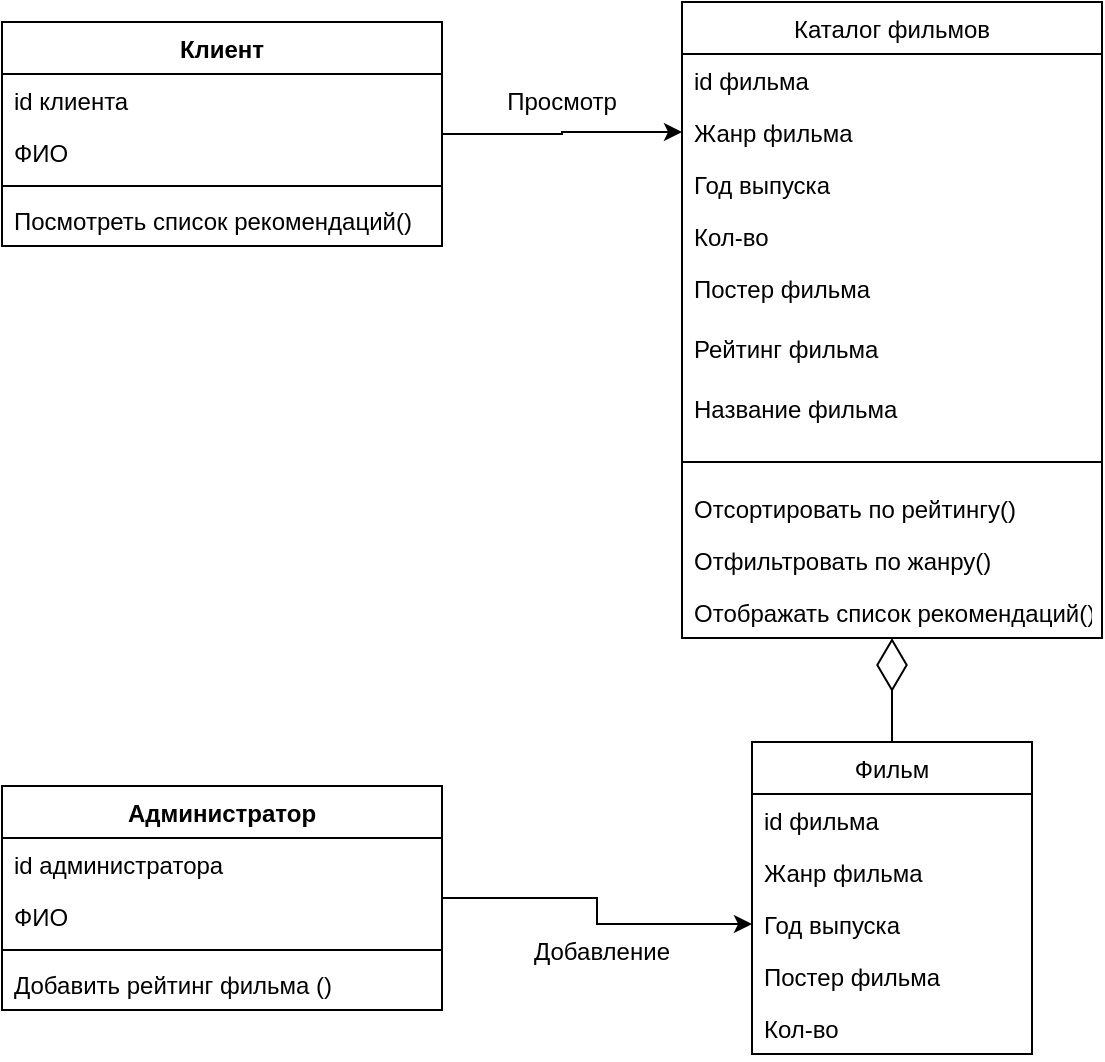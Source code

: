 <mxfile version="12.8.2" type="device"><diagram id="C5RBs43oDa-KdzZeNtuy" name="Page-1"><mxGraphModel dx="1038" dy="548" grid="1" gridSize="10" guides="1" tooltips="1" connect="1" arrows="1" fold="1" page="1" pageScale="1" pageWidth="827" pageHeight="1169" math="0" shadow="0"><root><mxCell id="WIyWlLk6GJQsqaUBKTNV-0"/><mxCell id="WIyWlLk6GJQsqaUBKTNV-1" parent="WIyWlLk6GJQsqaUBKTNV-0"/><mxCell id="zkfFHV4jXpPFQw0GAbJ--17" value="Каталог фильмов" style="swimlane;fontStyle=0;align=center;verticalAlign=top;childLayout=stackLayout;horizontal=1;startSize=26;horizontalStack=0;resizeParent=1;resizeLast=0;collapsible=1;marginBottom=0;rounded=0;shadow=0;strokeWidth=1;" parent="WIyWlLk6GJQsqaUBKTNV-1" vertex="1"><mxGeometry x="500" y="120" width="210" height="318" as="geometry"><mxRectangle x="550" y="140" width="160" height="26" as="alternateBounds"/></mxGeometry></mxCell><mxCell id="zkfFHV4jXpPFQw0GAbJ--18" value="id фильма" style="text;align=left;verticalAlign=top;spacingLeft=4;spacingRight=4;overflow=hidden;rotatable=0;points=[[0,0.5],[1,0.5]];portConstraint=eastwest;" parent="zkfFHV4jXpPFQw0GAbJ--17" vertex="1"><mxGeometry y="26" width="210" height="26" as="geometry"/></mxCell><mxCell id="zkfFHV4jXpPFQw0GAbJ--19" value="Жанр фильма" style="text;align=left;verticalAlign=top;spacingLeft=4;spacingRight=4;overflow=hidden;rotatable=0;points=[[0,0.5],[1,0.5]];portConstraint=eastwest;rounded=0;shadow=0;html=0;" parent="zkfFHV4jXpPFQw0GAbJ--17" vertex="1"><mxGeometry y="52" width="210" height="26" as="geometry"/></mxCell><mxCell id="zkfFHV4jXpPFQw0GAbJ--20" value="Год выпуска" style="text;align=left;verticalAlign=top;spacingLeft=4;spacingRight=4;overflow=hidden;rotatable=0;points=[[0,0.5],[1,0.5]];portConstraint=eastwest;rounded=0;shadow=0;html=0;" parent="zkfFHV4jXpPFQw0GAbJ--17" vertex="1"><mxGeometry y="78" width="210" height="26" as="geometry"/></mxCell><mxCell id="zkfFHV4jXpPFQw0GAbJ--21" value="Кол-во" style="text;align=left;verticalAlign=top;spacingLeft=4;spacingRight=4;overflow=hidden;rotatable=0;points=[[0,0.5],[1,0.5]];portConstraint=eastwest;rounded=0;shadow=0;html=0;" parent="zkfFHV4jXpPFQw0GAbJ--17" vertex="1"><mxGeometry y="104" width="210" height="26" as="geometry"/></mxCell><mxCell id="zkfFHV4jXpPFQw0GAbJ--22" value="Постер фильма" style="text;align=left;verticalAlign=top;spacingLeft=4;spacingRight=4;overflow=hidden;rotatable=0;points=[[0,0.5],[1,0.5]];portConstraint=eastwest;rounded=0;shadow=0;html=0;" parent="zkfFHV4jXpPFQw0GAbJ--17" vertex="1"><mxGeometry y="130" width="210" height="30" as="geometry"/></mxCell><mxCell id="LNAyOft6ROl4m4wOxSTB-0" value="Рейтинг фильма" style="text;align=left;verticalAlign=top;spacingLeft=4;spacingRight=4;overflow=hidden;rotatable=0;points=[[0,0.5],[1,0.5]];portConstraint=eastwest;rounded=0;shadow=0;html=0;" vertex="1" parent="zkfFHV4jXpPFQw0GAbJ--17"><mxGeometry y="160" width="210" height="30" as="geometry"/></mxCell><mxCell id="LNAyOft6ROl4m4wOxSTB-6" value="Название фильма" style="text;align=left;verticalAlign=top;spacingLeft=4;spacingRight=4;overflow=hidden;rotatable=0;points=[[0,0.5],[1,0.5]];portConstraint=eastwest;rounded=0;shadow=0;html=0;" vertex="1" parent="zkfFHV4jXpPFQw0GAbJ--17"><mxGeometry y="190" width="210" height="30" as="geometry"/></mxCell><mxCell id="zkfFHV4jXpPFQw0GAbJ--23" value="" style="line;html=1;strokeWidth=1;align=left;verticalAlign=middle;spacingTop=-1;spacingLeft=3;spacingRight=3;rotatable=0;labelPosition=right;points=[];portConstraint=eastwest;" parent="zkfFHV4jXpPFQw0GAbJ--17" vertex="1"><mxGeometry y="220" width="210" height="20" as="geometry"/></mxCell><mxCell id="zkfFHV4jXpPFQw0GAbJ--24" value="Отсортировать по рейтингу()" style="text;align=left;verticalAlign=top;spacingLeft=4;spacingRight=4;overflow=hidden;rotatable=0;points=[[0,0.5],[1,0.5]];portConstraint=eastwest;" parent="zkfFHV4jXpPFQw0GAbJ--17" vertex="1"><mxGeometry y="240" width="210" height="26" as="geometry"/></mxCell><mxCell id="zkfFHV4jXpPFQw0GAbJ--25" value="Отфильтровать по жанру()" style="text;align=left;verticalAlign=top;spacingLeft=4;spacingRight=4;overflow=hidden;rotatable=0;points=[[0,0.5],[1,0.5]];portConstraint=eastwest;" parent="zkfFHV4jXpPFQw0GAbJ--17" vertex="1"><mxGeometry y="266" width="210" height="26" as="geometry"/></mxCell><mxCell id="LNAyOft6ROl4m4wOxSTB-9" value="Отображать список рекомендаций()" style="text;align=left;verticalAlign=top;spacingLeft=4;spacingRight=4;overflow=hidden;rotatable=0;points=[[0,0.5],[1,0.5]];portConstraint=eastwest;" vertex="1" parent="zkfFHV4jXpPFQw0GAbJ--17"><mxGeometry y="292" width="210" height="26" as="geometry"/></mxCell><mxCell id="LNAyOft6ROl4m4wOxSTB-1" value="" style="endArrow=diamondThin;endFill=0;endSize=24;html=1;entryX=0.5;entryY=1;entryDx=0;entryDy=0;exitX=0.5;exitY=0;exitDx=0;exitDy=0;" edge="1" parent="WIyWlLk6GJQsqaUBKTNV-1" source="LNAyOft6ROl4m4wOxSTB-2" target="zkfFHV4jXpPFQw0GAbJ--17"><mxGeometry width="160" relative="1" as="geometry"><mxPoint x="594" y="490" as="sourcePoint"/><mxPoint x="490" y="280" as="targetPoint"/></mxGeometry></mxCell><mxCell id="LNAyOft6ROl4m4wOxSTB-2" value="Фильм" style="swimlane;fontStyle=0;childLayout=stackLayout;horizontal=1;startSize=26;fillColor=none;horizontalStack=0;resizeParent=1;resizeParentMax=0;resizeLast=0;collapsible=1;marginBottom=0;" vertex="1" parent="WIyWlLk6GJQsqaUBKTNV-1"><mxGeometry x="535" y="490" width="140" height="156" as="geometry"/></mxCell><mxCell id="LNAyOft6ROl4m4wOxSTB-3" value="id фильма" style="text;strokeColor=none;fillColor=none;align=left;verticalAlign=top;spacingLeft=4;spacingRight=4;overflow=hidden;rotatable=0;points=[[0,0.5],[1,0.5]];portConstraint=eastwest;" vertex="1" parent="LNAyOft6ROl4m4wOxSTB-2"><mxGeometry y="26" width="140" height="26" as="geometry"/></mxCell><mxCell id="LNAyOft6ROl4m4wOxSTB-4" value="Жанр фильма" style="text;strokeColor=none;fillColor=none;align=left;verticalAlign=top;spacingLeft=4;spacingRight=4;overflow=hidden;rotatable=0;points=[[0,0.5],[1,0.5]];portConstraint=eastwest;" vertex="1" parent="LNAyOft6ROl4m4wOxSTB-2"><mxGeometry y="52" width="140" height="26" as="geometry"/></mxCell><mxCell id="LNAyOft6ROl4m4wOxSTB-5" value="Год выпуска " style="text;strokeColor=none;fillColor=none;align=left;verticalAlign=top;spacingLeft=4;spacingRight=4;overflow=hidden;rotatable=0;points=[[0,0.5],[1,0.5]];portConstraint=eastwest;" vertex="1" parent="LNAyOft6ROl4m4wOxSTB-2"><mxGeometry y="78" width="140" height="26" as="geometry"/></mxCell><mxCell id="LNAyOft6ROl4m4wOxSTB-8" value="Постер фильма" style="text;strokeColor=none;fillColor=none;align=left;verticalAlign=top;spacingLeft=4;spacingRight=4;overflow=hidden;rotatable=0;points=[[0,0.5],[1,0.5]];portConstraint=eastwest;" vertex="1" parent="LNAyOft6ROl4m4wOxSTB-2"><mxGeometry y="104" width="140" height="26" as="geometry"/></mxCell><mxCell id="LNAyOft6ROl4m4wOxSTB-7" value="Кол-во" style="text;strokeColor=none;fillColor=none;align=left;verticalAlign=top;spacingLeft=4;spacingRight=4;overflow=hidden;rotatable=0;points=[[0,0.5],[1,0.5]];portConstraint=eastwest;" vertex="1" parent="LNAyOft6ROl4m4wOxSTB-2"><mxGeometry y="130" width="140" height="26" as="geometry"/></mxCell><mxCell id="LNAyOft6ROl4m4wOxSTB-15" style="edgeStyle=orthogonalEdgeStyle;rounded=0;orthogonalLoop=1;jettySize=auto;html=1;entryX=0;entryY=0.5;entryDx=0;entryDy=0;" edge="1" parent="WIyWlLk6GJQsqaUBKTNV-1" source="LNAyOft6ROl4m4wOxSTB-10" target="zkfFHV4jXpPFQw0GAbJ--19"><mxGeometry relative="1" as="geometry"/></mxCell><mxCell id="LNAyOft6ROl4m4wOxSTB-10" value="Клиент" style="swimlane;fontStyle=1;align=center;verticalAlign=top;childLayout=stackLayout;horizontal=1;startSize=26;horizontalStack=0;resizeParent=1;resizeParentMax=0;resizeLast=0;collapsible=1;marginBottom=0;" vertex="1" parent="WIyWlLk6GJQsqaUBKTNV-1"><mxGeometry x="160" y="130" width="220" height="112" as="geometry"/></mxCell><mxCell id="LNAyOft6ROl4m4wOxSTB-14" value="id клиента" style="text;strokeColor=none;fillColor=none;align=left;verticalAlign=top;spacingLeft=4;spacingRight=4;overflow=hidden;rotatable=0;points=[[0,0.5],[1,0.5]];portConstraint=eastwest;" vertex="1" parent="LNAyOft6ROl4m4wOxSTB-10"><mxGeometry y="26" width="220" height="26" as="geometry"/></mxCell><mxCell id="LNAyOft6ROl4m4wOxSTB-11" value="ФИО" style="text;strokeColor=none;fillColor=none;align=left;verticalAlign=top;spacingLeft=4;spacingRight=4;overflow=hidden;rotatable=0;points=[[0,0.5],[1,0.5]];portConstraint=eastwest;" vertex="1" parent="LNAyOft6ROl4m4wOxSTB-10"><mxGeometry y="52" width="220" height="26" as="geometry"/></mxCell><mxCell id="LNAyOft6ROl4m4wOxSTB-12" value="" style="line;strokeWidth=1;fillColor=none;align=left;verticalAlign=middle;spacingTop=-1;spacingLeft=3;spacingRight=3;rotatable=0;labelPosition=right;points=[];portConstraint=eastwest;" vertex="1" parent="LNAyOft6ROl4m4wOxSTB-10"><mxGeometry y="78" width="220" height="8" as="geometry"/></mxCell><mxCell id="LNAyOft6ROl4m4wOxSTB-13" value="Посмотреть список рекомендаций()" style="text;strokeColor=none;fillColor=none;align=left;verticalAlign=top;spacingLeft=4;spacingRight=4;overflow=hidden;rotatable=0;points=[[0,0.5],[1,0.5]];portConstraint=eastwest;" vertex="1" parent="LNAyOft6ROl4m4wOxSTB-10"><mxGeometry y="86" width="220" height="26" as="geometry"/></mxCell><mxCell id="LNAyOft6ROl4m4wOxSTB-16" value="Просмотр" style="text;html=1;strokeColor=none;fillColor=none;align=center;verticalAlign=middle;whiteSpace=wrap;rounded=0;" vertex="1" parent="WIyWlLk6GJQsqaUBKTNV-1"><mxGeometry x="420" y="160" width="40" height="20" as="geometry"/></mxCell><mxCell id="LNAyOft6ROl4m4wOxSTB-22" style="edgeStyle=orthogonalEdgeStyle;rounded=0;orthogonalLoop=1;jettySize=auto;html=1;entryX=0;entryY=0.5;entryDx=0;entryDy=0;" edge="1" parent="WIyWlLk6GJQsqaUBKTNV-1" source="LNAyOft6ROl4m4wOxSTB-17" target="LNAyOft6ROl4m4wOxSTB-5"><mxGeometry relative="1" as="geometry"/></mxCell><mxCell id="LNAyOft6ROl4m4wOxSTB-17" value="Администратор" style="swimlane;fontStyle=1;align=center;verticalAlign=top;childLayout=stackLayout;horizontal=1;startSize=26;horizontalStack=0;resizeParent=1;resizeParentMax=0;resizeLast=0;collapsible=1;marginBottom=0;" vertex="1" parent="WIyWlLk6GJQsqaUBKTNV-1"><mxGeometry x="160" y="512" width="220" height="112" as="geometry"/></mxCell><mxCell id="LNAyOft6ROl4m4wOxSTB-18" value="id администратора" style="text;strokeColor=none;fillColor=none;align=left;verticalAlign=top;spacingLeft=4;spacingRight=4;overflow=hidden;rotatable=0;points=[[0,0.5],[1,0.5]];portConstraint=eastwest;" vertex="1" parent="LNAyOft6ROl4m4wOxSTB-17"><mxGeometry y="26" width="220" height="26" as="geometry"/></mxCell><mxCell id="LNAyOft6ROl4m4wOxSTB-19" value="ФИО" style="text;strokeColor=none;fillColor=none;align=left;verticalAlign=top;spacingLeft=4;spacingRight=4;overflow=hidden;rotatable=0;points=[[0,0.5],[1,0.5]];portConstraint=eastwest;" vertex="1" parent="LNAyOft6ROl4m4wOxSTB-17"><mxGeometry y="52" width="220" height="26" as="geometry"/></mxCell><mxCell id="LNAyOft6ROl4m4wOxSTB-20" value="" style="line;strokeWidth=1;fillColor=none;align=left;verticalAlign=middle;spacingTop=-1;spacingLeft=3;spacingRight=3;rotatable=0;labelPosition=right;points=[];portConstraint=eastwest;" vertex="1" parent="LNAyOft6ROl4m4wOxSTB-17"><mxGeometry y="78" width="220" height="8" as="geometry"/></mxCell><mxCell id="LNAyOft6ROl4m4wOxSTB-21" value="Добавить рейтинг фильма ()" style="text;strokeColor=none;fillColor=none;align=left;verticalAlign=top;spacingLeft=4;spacingRight=4;overflow=hidden;rotatable=0;points=[[0,0.5],[1,0.5]];portConstraint=eastwest;" vertex="1" parent="LNAyOft6ROl4m4wOxSTB-17"><mxGeometry y="86" width="220" height="26" as="geometry"/></mxCell><mxCell id="LNAyOft6ROl4m4wOxSTB-23" value="Добавление" style="text;html=1;strokeColor=none;fillColor=none;align=center;verticalAlign=middle;whiteSpace=wrap;rounded=0;" vertex="1" parent="WIyWlLk6GJQsqaUBKTNV-1"><mxGeometry x="440" y="585" width="40" height="20" as="geometry"/></mxCell></root></mxGraphModel></diagram></mxfile>